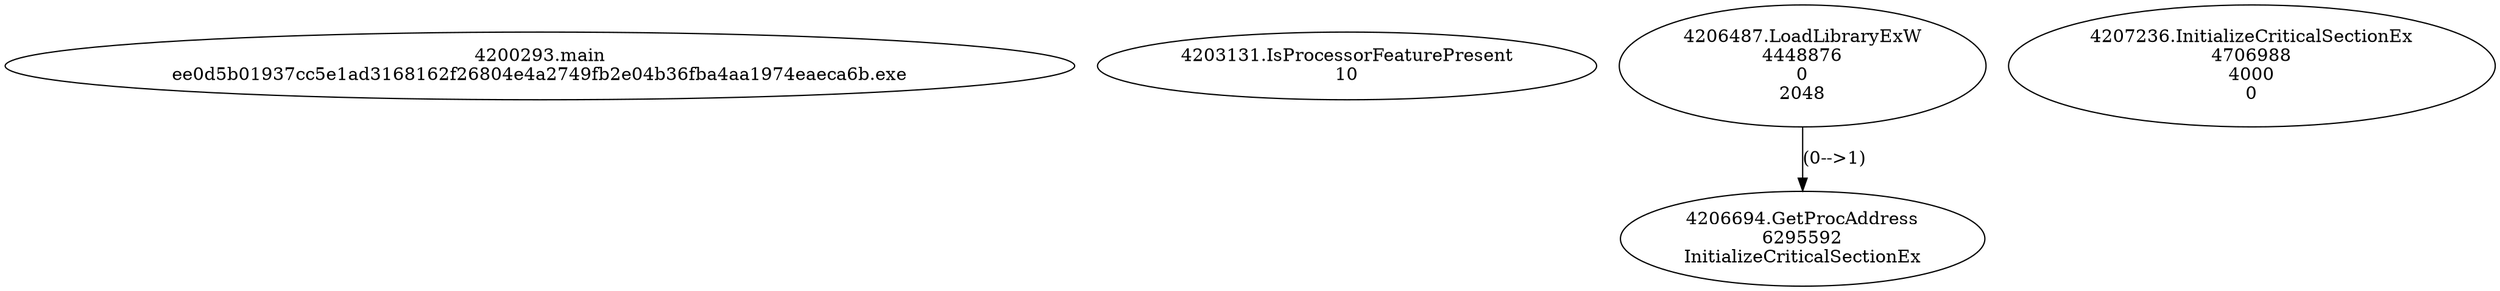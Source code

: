 // Global SCDG with merge call
digraph {
	0 [label="4200293.main
ee0d5b01937cc5e1ad3168162f26804e4a2749fb2e04b36fba4aa1974eaeca6b.exe"]
	1 [label="4203131.IsProcessorFeaturePresent
10"]
	2 [label="4206487.LoadLibraryExW
4448876
0
2048"]
	3 [label="4206694.GetProcAddress
6295592
InitializeCriticalSectionEx"]
	2 -> 3 [label="(0-->1)"]
	4 [label="4207236.InitializeCriticalSectionEx
4706988
4000
0"]
}
